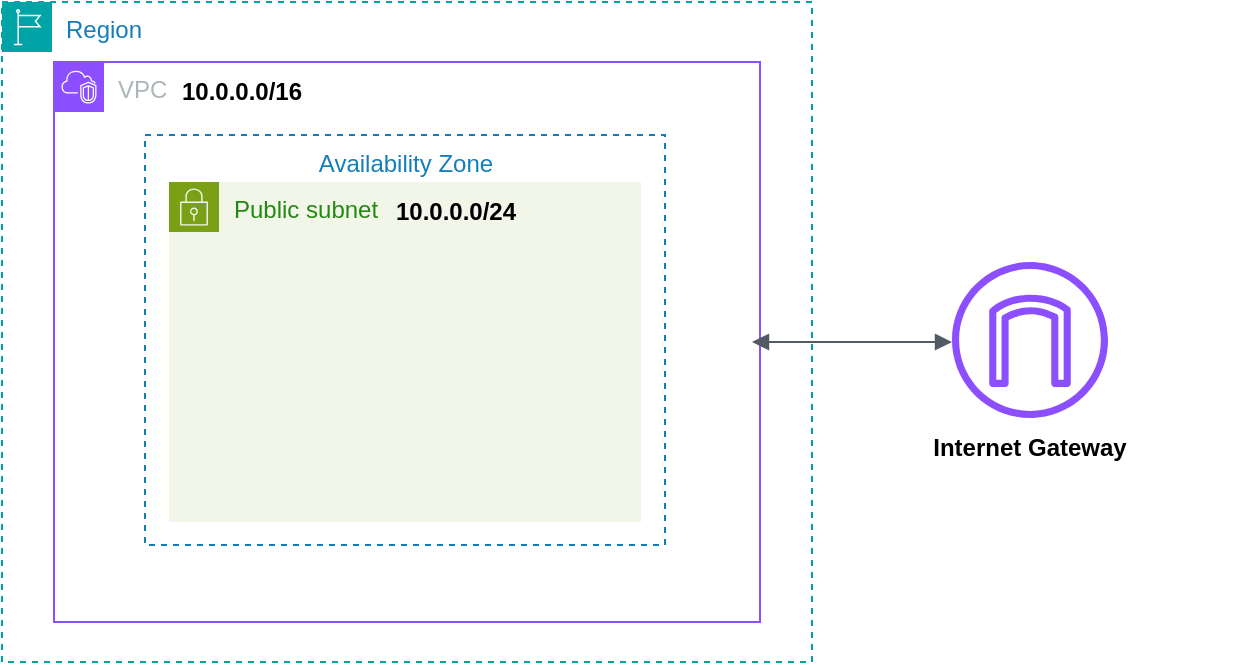 <mxfile version="24.8.3">
  <diagram name="Page-1" id="zfKvzwWwyDWdgSp1W5YI">
    <mxGraphModel dx="823" dy="560" grid="1" gridSize="10" guides="1" tooltips="1" connect="1" arrows="1" fold="1" page="1" pageScale="1" pageWidth="850" pageHeight="1100" math="0" shadow="0">
      <root>
        <mxCell id="0" />
        <mxCell id="1" parent="0" />
        <mxCell id="8DChFf8li1cjJ_NN8GA--19" value="Region" style="points=[[0,0],[0.25,0],[0.5,0],[0.75,0],[1,0],[1,0.25],[1,0.5],[1,0.75],[1,1],[0.75,1],[0.5,1],[0.25,1],[0,1],[0,0.75],[0,0.5],[0,0.25]];outlineConnect=0;gradientColor=none;html=1;whiteSpace=wrap;fontSize=12;fontStyle=0;container=1;pointerEvents=0;collapsible=0;recursiveResize=0;shape=mxgraph.aws4.group;grIcon=mxgraph.aws4.group_region;strokeColor=#00A4A6;fillColor=none;verticalAlign=top;align=left;spacingLeft=30;fontColor=#147EBA;dashed=1;" vertex="1" parent="1">
          <mxGeometry x="135" y="360" width="405" height="330" as="geometry" />
        </mxCell>
        <mxCell id="8DChFf8li1cjJ_NN8GA--15" value="VPC" style="points=[[0,0],[0.25,0],[0.5,0],[0.75,0],[1,0],[1,0.25],[1,0.5],[1,0.75],[1,1],[0.75,1],[0.5,1],[0.25,1],[0,1],[0,0.75],[0,0.5],[0,0.25]];outlineConnect=0;gradientColor=none;html=1;whiteSpace=wrap;fontSize=12;fontStyle=0;container=1;pointerEvents=0;collapsible=0;recursiveResize=0;shape=mxgraph.aws4.group;grIcon=mxgraph.aws4.group_vpc2;strokeColor=#8C4FFF;fillColor=none;verticalAlign=top;align=left;spacingLeft=30;fontColor=#AAB7B8;dashed=0;" vertex="1" parent="8DChFf8li1cjJ_NN8GA--19">
          <mxGeometry x="26" y="30" width="353" height="280" as="geometry" />
        </mxCell>
        <mxCell id="8DChFf8li1cjJ_NN8GA--16" value="Public subnet" style="points=[[0,0],[0.25,0],[0.5,0],[0.75,0],[1,0],[1,0.25],[1,0.5],[1,0.75],[1,1],[0.75,1],[0.5,1],[0.25,1],[0,1],[0,0.75],[0,0.5],[0,0.25]];outlineConnect=0;gradientColor=none;html=1;whiteSpace=wrap;fontSize=12;fontStyle=0;container=1;pointerEvents=0;collapsible=0;recursiveResize=0;shape=mxgraph.aws4.group;grIcon=mxgraph.aws4.group_security_group;grStroke=0;strokeColor=#7AA116;fillColor=#F2F6E8;verticalAlign=top;align=left;spacingLeft=30;fontColor=#248814;dashed=0;" vertex="1" parent="8DChFf8li1cjJ_NN8GA--15">
          <mxGeometry x="57.5" y="60" width="236" height="170" as="geometry" />
        </mxCell>
        <mxCell id="8DChFf8li1cjJ_NN8GA--20" value="Availability Zone" style="fillColor=none;strokeColor=#147EBA;dashed=1;verticalAlign=top;fontStyle=0;fontColor=#147EBA;whiteSpace=wrap;html=1;" vertex="1" parent="8DChFf8li1cjJ_NN8GA--15">
          <mxGeometry x="45.5" y="36.5" width="260" height="205" as="geometry" />
        </mxCell>
        <mxCell id="8DChFf8li1cjJ_NN8GA--21" value="&lt;b&gt;10.0.0.0/16&lt;/b&gt;" style="text;html=1;align=center;verticalAlign=middle;whiteSpace=wrap;rounded=0;" vertex="1" parent="8DChFf8li1cjJ_NN8GA--15">
          <mxGeometry x="-11" width="210" height="30" as="geometry" />
        </mxCell>
        <mxCell id="8DChFf8li1cjJ_NN8GA--22" value="&lt;b&gt;10.0.0.0/24&lt;/b&gt;" style="text;html=1;align=center;verticalAlign=middle;whiteSpace=wrap;rounded=0;" vertex="1" parent="8DChFf8li1cjJ_NN8GA--15">
          <mxGeometry x="95.5" y="60" width="210" height="30" as="geometry" />
        </mxCell>
        <mxCell id="8DChFf8li1cjJ_NN8GA--27" value="" style="edgeStyle=orthogonalEdgeStyle;html=1;endArrow=block;elbow=vertical;startArrow=block;startFill=1;endFill=1;strokeColor=#545B64;rounded=0;" edge="1" parent="8DChFf8li1cjJ_NN8GA--15">
          <mxGeometry width="100" relative="1" as="geometry">
            <mxPoint x="349" y="140" as="sourcePoint" />
            <mxPoint x="449" y="140" as="targetPoint" />
          </mxGeometry>
        </mxCell>
        <mxCell id="8DChFf8li1cjJ_NN8GA--14" value="" style="sketch=0;outlineConnect=0;fontColor=#232F3E;gradientColor=none;fillColor=#8C4FFF;strokeColor=none;dashed=0;verticalLabelPosition=bottom;verticalAlign=top;align=center;html=1;fontSize=12;fontStyle=0;aspect=fixed;pointerEvents=1;shape=mxgraph.aws4.internet_gateway;" vertex="1" parent="1">
          <mxGeometry x="610" y="490" width="78" height="78" as="geometry" />
        </mxCell>
        <mxCell id="8DChFf8li1cjJ_NN8GA--23" value="&lt;div&gt;&lt;b&gt;Internet Gateway&lt;/b&gt;&lt;/div&gt;" style="text;html=1;align=center;verticalAlign=middle;whiteSpace=wrap;rounded=0;" vertex="1" parent="1">
          <mxGeometry x="544" y="568" width="210" height="30" as="geometry" />
        </mxCell>
      </root>
    </mxGraphModel>
  </diagram>
</mxfile>
